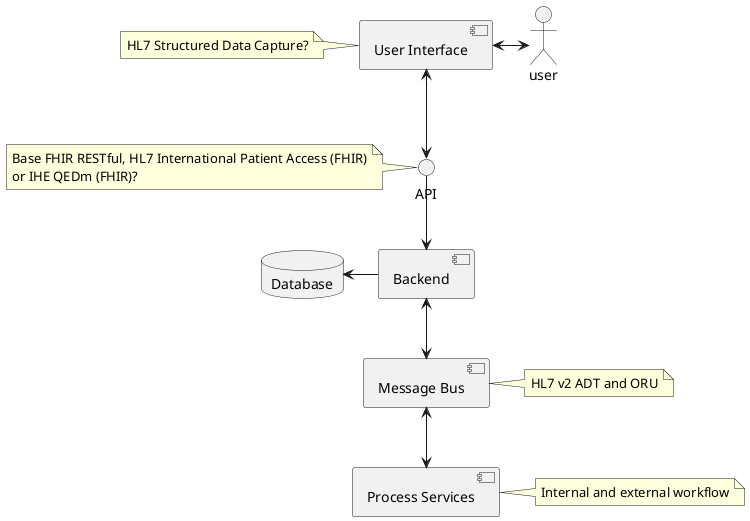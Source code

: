 @startuml

actor user
component "User Interface" as ui
component Backend
interface API
database Database
component "Message Bus" as tie
component "Process Services" as process


user <-l-> ui
ui <-d-> API
API -d-> Backend
Backend -l-> Database
Backend <-d-> tie
tie <-d-> process

note left of ui
HL7 Structured Data Capture?
end note

note left of API
Base FHIR RESTful, HL7 International Patient Access (FHIR)
or IHE QEDm (FHIR)?
end note

note right of tie
HL7 v2 ADT and ORU
end note

note right of process
Internal and external workflow
end note


@enduml
